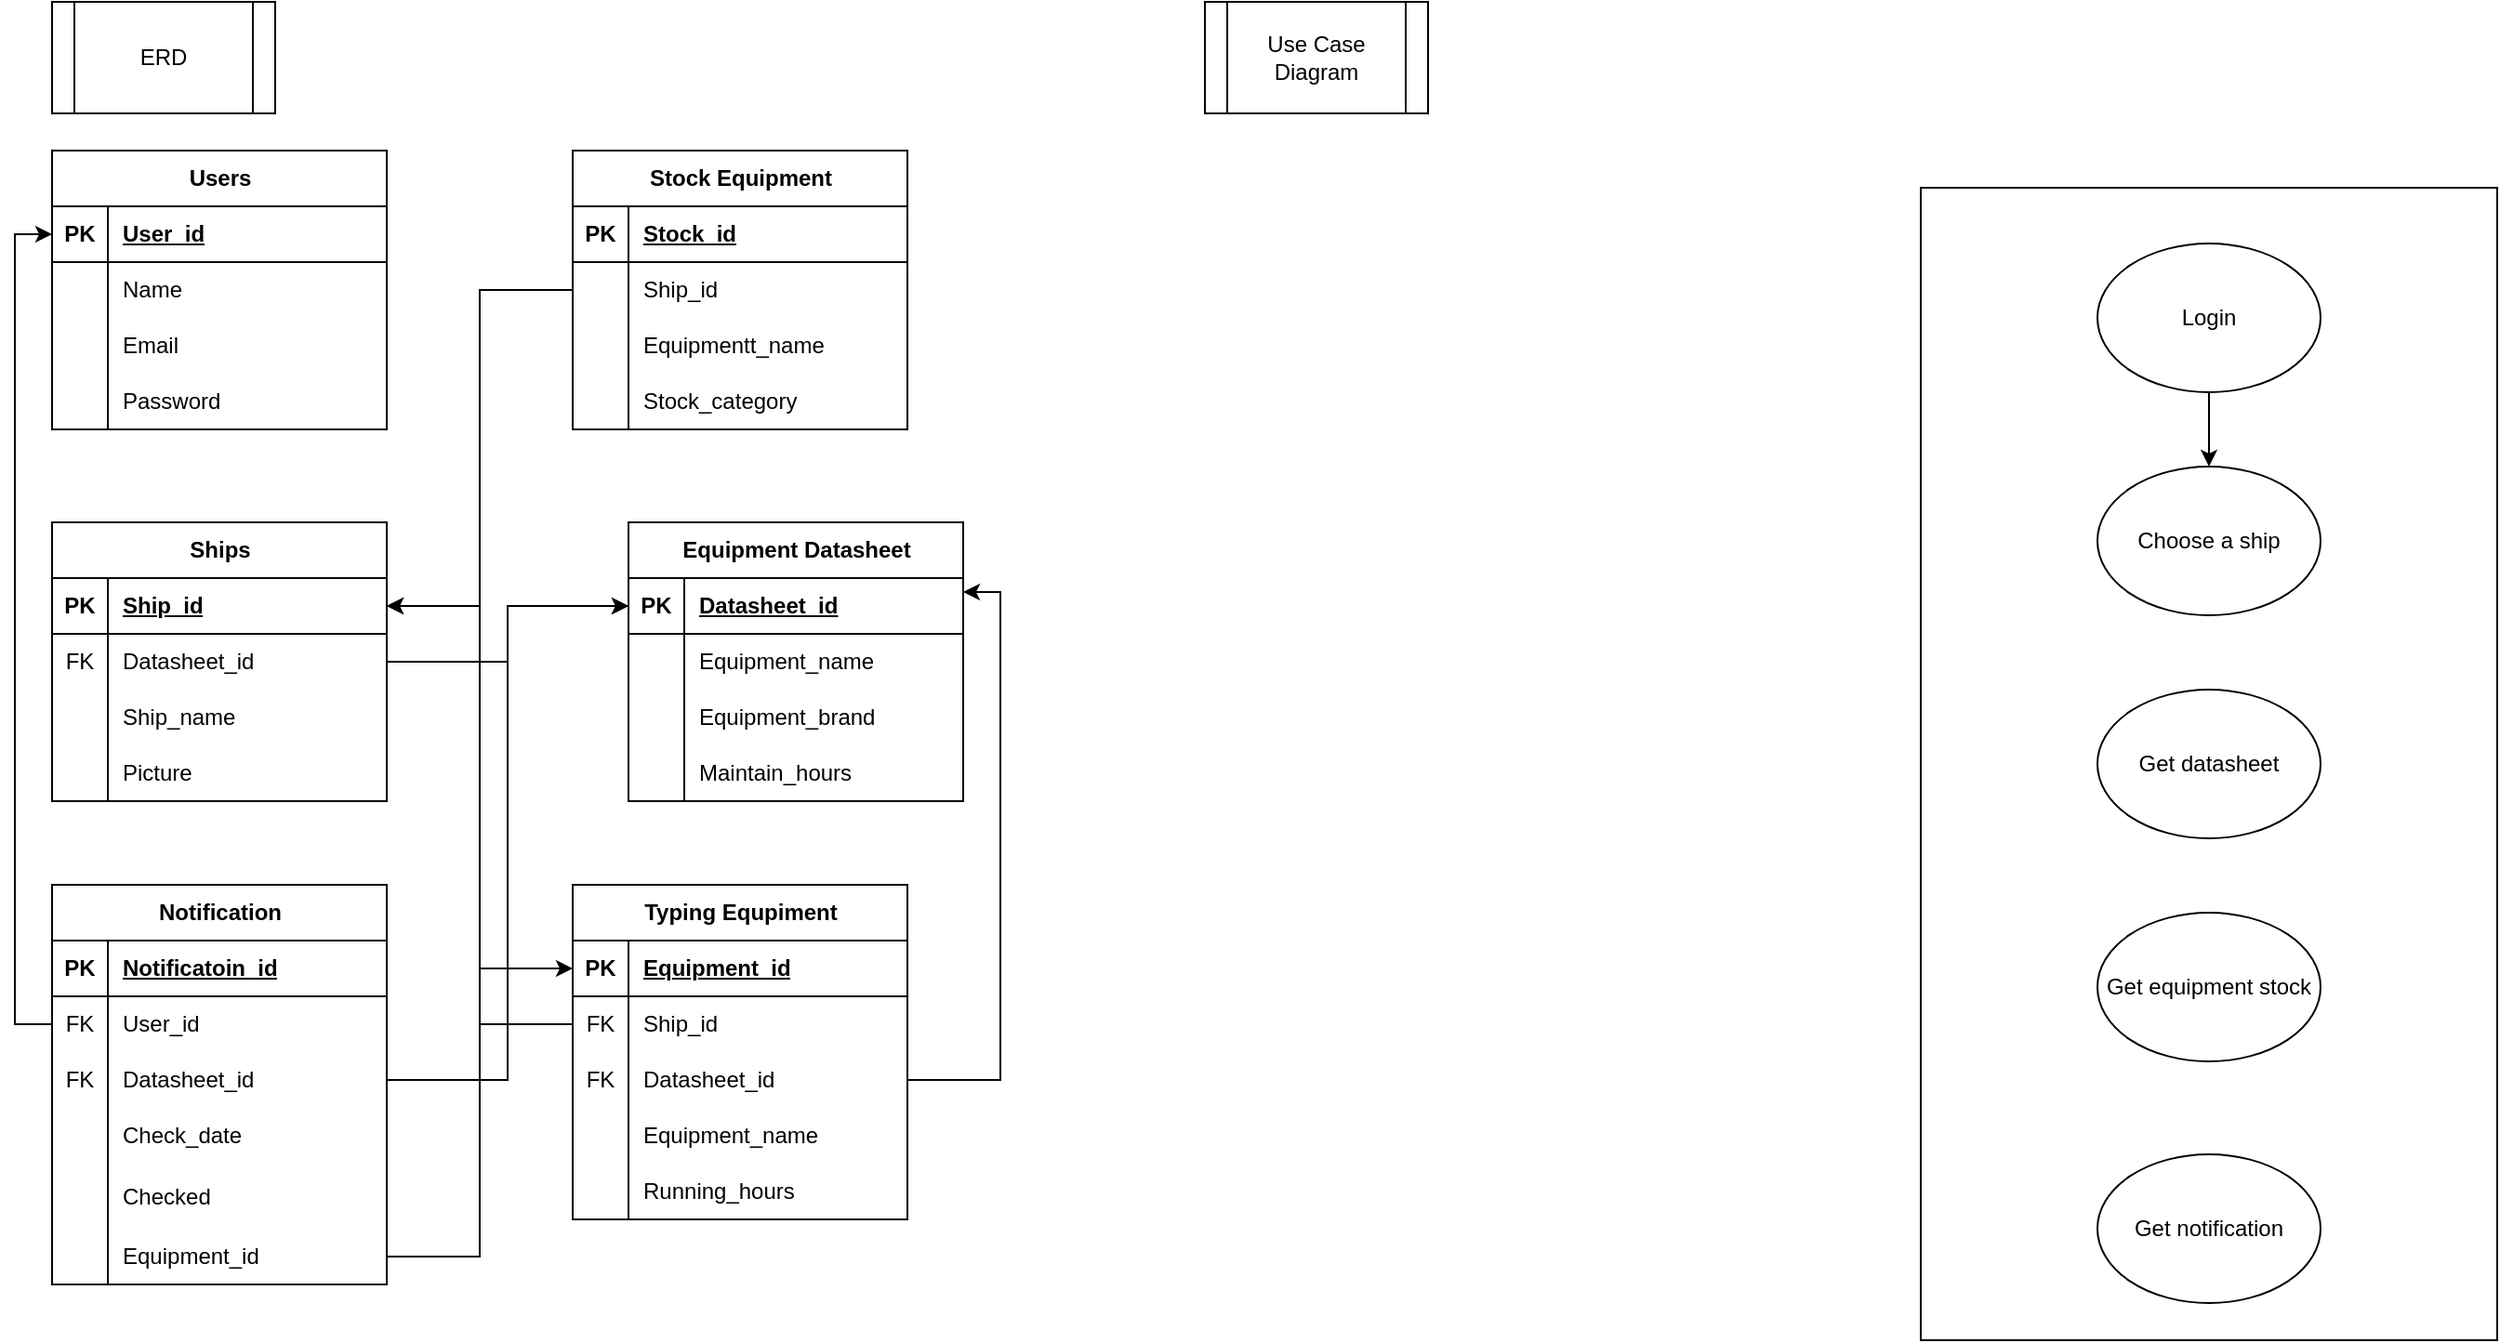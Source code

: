 <mxfile version="21.0.6" type="github">
  <diagram name="Page-1" id="IQjWWA55hHG1mAubiXNH">
    <mxGraphModel dx="1235" dy="674" grid="1" gridSize="10" guides="1" tooltips="1" connect="1" arrows="1" fold="1" page="1" pageScale="1" pageWidth="850" pageHeight="1100" math="0" shadow="0">
      <root>
        <mxCell id="0" />
        <mxCell id="1" parent="0" />
        <mxCell id="n0I2KeOokjYdzTyxzi5v-180" value="" style="rounded=0;whiteSpace=wrap;html=1;rotation=90;" vertex="1" parent="1">
          <mxGeometry x="930" y="255" width="620" height="310" as="geometry" />
        </mxCell>
        <mxCell id="n0I2KeOokjYdzTyxzi5v-2" value="Equipment Datasheet" style="shape=table;startSize=30;container=1;collapsible=1;childLayout=tableLayout;fixedRows=1;rowLines=0;fontStyle=1;align=center;resizeLast=1;html=1;" vertex="1" parent="1">
          <mxGeometry x="390" y="280" width="180" height="150" as="geometry" />
        </mxCell>
        <mxCell id="n0I2KeOokjYdzTyxzi5v-3" value="" style="shape=tableRow;horizontal=0;startSize=0;swimlaneHead=0;swimlaneBody=0;fillColor=none;collapsible=0;dropTarget=0;points=[[0,0.5],[1,0.5]];portConstraint=eastwest;top=0;left=0;right=0;bottom=1;" vertex="1" parent="n0I2KeOokjYdzTyxzi5v-2">
          <mxGeometry y="30" width="180" height="30" as="geometry" />
        </mxCell>
        <mxCell id="n0I2KeOokjYdzTyxzi5v-4" value="PK" style="shape=partialRectangle;connectable=0;fillColor=none;top=0;left=0;bottom=0;right=0;fontStyle=1;overflow=hidden;whiteSpace=wrap;html=1;" vertex="1" parent="n0I2KeOokjYdzTyxzi5v-3">
          <mxGeometry width="30" height="30" as="geometry">
            <mxRectangle width="30" height="30" as="alternateBounds" />
          </mxGeometry>
        </mxCell>
        <mxCell id="n0I2KeOokjYdzTyxzi5v-5" value="Datasheet_id" style="shape=partialRectangle;connectable=0;fillColor=none;top=0;left=0;bottom=0;right=0;align=left;spacingLeft=6;fontStyle=5;overflow=hidden;whiteSpace=wrap;html=1;" vertex="1" parent="n0I2KeOokjYdzTyxzi5v-3">
          <mxGeometry x="30" width="150" height="30" as="geometry">
            <mxRectangle width="150" height="30" as="alternateBounds" />
          </mxGeometry>
        </mxCell>
        <mxCell id="n0I2KeOokjYdzTyxzi5v-9" value="" style="shape=tableRow;horizontal=0;startSize=0;swimlaneHead=0;swimlaneBody=0;fillColor=none;collapsible=0;dropTarget=0;points=[[0,0.5],[1,0.5]];portConstraint=eastwest;top=0;left=0;right=0;bottom=0;" vertex="1" parent="n0I2KeOokjYdzTyxzi5v-2">
          <mxGeometry y="60" width="180" height="30" as="geometry" />
        </mxCell>
        <mxCell id="n0I2KeOokjYdzTyxzi5v-10" value="" style="shape=partialRectangle;connectable=0;fillColor=none;top=0;left=0;bottom=0;right=0;editable=1;overflow=hidden;whiteSpace=wrap;html=1;" vertex="1" parent="n0I2KeOokjYdzTyxzi5v-9">
          <mxGeometry width="30" height="30" as="geometry">
            <mxRectangle width="30" height="30" as="alternateBounds" />
          </mxGeometry>
        </mxCell>
        <mxCell id="n0I2KeOokjYdzTyxzi5v-11" value="Equipment_name" style="shape=partialRectangle;connectable=0;fillColor=none;top=0;left=0;bottom=0;right=0;align=left;spacingLeft=6;overflow=hidden;whiteSpace=wrap;html=1;" vertex="1" parent="n0I2KeOokjYdzTyxzi5v-9">
          <mxGeometry x="30" width="150" height="30" as="geometry">
            <mxRectangle width="150" height="30" as="alternateBounds" />
          </mxGeometry>
        </mxCell>
        <mxCell id="n0I2KeOokjYdzTyxzi5v-6" value="" style="shape=tableRow;horizontal=0;startSize=0;swimlaneHead=0;swimlaneBody=0;fillColor=none;collapsible=0;dropTarget=0;points=[[0,0.5],[1,0.5]];portConstraint=eastwest;top=0;left=0;right=0;bottom=0;" vertex="1" parent="n0I2KeOokjYdzTyxzi5v-2">
          <mxGeometry y="90" width="180" height="30" as="geometry" />
        </mxCell>
        <mxCell id="n0I2KeOokjYdzTyxzi5v-7" value="" style="shape=partialRectangle;connectable=0;fillColor=none;top=0;left=0;bottom=0;right=0;editable=1;overflow=hidden;whiteSpace=wrap;html=1;" vertex="1" parent="n0I2KeOokjYdzTyxzi5v-6">
          <mxGeometry width="30" height="30" as="geometry">
            <mxRectangle width="30" height="30" as="alternateBounds" />
          </mxGeometry>
        </mxCell>
        <mxCell id="n0I2KeOokjYdzTyxzi5v-8" value="Equipment_brand" style="shape=partialRectangle;connectable=0;fillColor=none;top=0;left=0;bottom=0;right=0;align=left;spacingLeft=6;overflow=hidden;whiteSpace=wrap;html=1;" vertex="1" parent="n0I2KeOokjYdzTyxzi5v-6">
          <mxGeometry x="30" width="150" height="30" as="geometry">
            <mxRectangle width="150" height="30" as="alternateBounds" />
          </mxGeometry>
        </mxCell>
        <mxCell id="n0I2KeOokjYdzTyxzi5v-12" value="" style="shape=tableRow;horizontal=0;startSize=0;swimlaneHead=0;swimlaneBody=0;fillColor=none;collapsible=0;dropTarget=0;points=[[0,0.5],[1,0.5]];portConstraint=eastwest;top=0;left=0;right=0;bottom=0;" vertex="1" parent="n0I2KeOokjYdzTyxzi5v-2">
          <mxGeometry y="120" width="180" height="30" as="geometry" />
        </mxCell>
        <mxCell id="n0I2KeOokjYdzTyxzi5v-13" value="" style="shape=partialRectangle;connectable=0;fillColor=none;top=0;left=0;bottom=0;right=0;editable=1;overflow=hidden;whiteSpace=wrap;html=1;" vertex="1" parent="n0I2KeOokjYdzTyxzi5v-12">
          <mxGeometry width="30" height="30" as="geometry">
            <mxRectangle width="30" height="30" as="alternateBounds" />
          </mxGeometry>
        </mxCell>
        <mxCell id="n0I2KeOokjYdzTyxzi5v-14" value="Maintain_hours" style="shape=partialRectangle;connectable=0;fillColor=none;top=0;left=0;bottom=0;right=0;align=left;spacingLeft=6;overflow=hidden;whiteSpace=wrap;html=1;" vertex="1" parent="n0I2KeOokjYdzTyxzi5v-12">
          <mxGeometry x="30" width="150" height="30" as="geometry">
            <mxRectangle width="150" height="30" as="alternateBounds" />
          </mxGeometry>
        </mxCell>
        <mxCell id="n0I2KeOokjYdzTyxzi5v-15" value="Users" style="shape=table;startSize=30;container=1;collapsible=1;childLayout=tableLayout;fixedRows=1;rowLines=0;fontStyle=1;align=center;resizeLast=1;html=1;" vertex="1" parent="1">
          <mxGeometry x="80" y="80" width="180" height="150" as="geometry" />
        </mxCell>
        <mxCell id="n0I2KeOokjYdzTyxzi5v-16" value="" style="shape=tableRow;horizontal=0;startSize=0;swimlaneHead=0;swimlaneBody=0;fillColor=none;collapsible=0;dropTarget=0;points=[[0,0.5],[1,0.5]];portConstraint=eastwest;top=0;left=0;right=0;bottom=1;" vertex="1" parent="n0I2KeOokjYdzTyxzi5v-15">
          <mxGeometry y="30" width="180" height="30" as="geometry" />
        </mxCell>
        <mxCell id="n0I2KeOokjYdzTyxzi5v-17" value="PK" style="shape=partialRectangle;connectable=0;fillColor=none;top=0;left=0;bottom=0;right=0;fontStyle=1;overflow=hidden;whiteSpace=wrap;html=1;" vertex="1" parent="n0I2KeOokjYdzTyxzi5v-16">
          <mxGeometry width="30" height="30" as="geometry">
            <mxRectangle width="30" height="30" as="alternateBounds" />
          </mxGeometry>
        </mxCell>
        <mxCell id="n0I2KeOokjYdzTyxzi5v-18" value="User_id" style="shape=partialRectangle;connectable=0;fillColor=none;top=0;left=0;bottom=0;right=0;align=left;spacingLeft=6;fontStyle=5;overflow=hidden;whiteSpace=wrap;html=1;" vertex="1" parent="n0I2KeOokjYdzTyxzi5v-16">
          <mxGeometry x="30" width="150" height="30" as="geometry">
            <mxRectangle width="150" height="30" as="alternateBounds" />
          </mxGeometry>
        </mxCell>
        <mxCell id="n0I2KeOokjYdzTyxzi5v-19" value="" style="shape=tableRow;horizontal=0;startSize=0;swimlaneHead=0;swimlaneBody=0;fillColor=none;collapsible=0;dropTarget=0;points=[[0,0.5],[1,0.5]];portConstraint=eastwest;top=0;left=0;right=0;bottom=0;" vertex="1" parent="n0I2KeOokjYdzTyxzi5v-15">
          <mxGeometry y="60" width="180" height="30" as="geometry" />
        </mxCell>
        <mxCell id="n0I2KeOokjYdzTyxzi5v-20" value="" style="shape=partialRectangle;connectable=0;fillColor=none;top=0;left=0;bottom=0;right=0;editable=1;overflow=hidden;whiteSpace=wrap;html=1;" vertex="1" parent="n0I2KeOokjYdzTyxzi5v-19">
          <mxGeometry width="30" height="30" as="geometry">
            <mxRectangle width="30" height="30" as="alternateBounds" />
          </mxGeometry>
        </mxCell>
        <mxCell id="n0I2KeOokjYdzTyxzi5v-21" value="Name" style="shape=partialRectangle;connectable=0;fillColor=none;top=0;left=0;bottom=0;right=0;align=left;spacingLeft=6;overflow=hidden;whiteSpace=wrap;html=1;" vertex="1" parent="n0I2KeOokjYdzTyxzi5v-19">
          <mxGeometry x="30" width="150" height="30" as="geometry">
            <mxRectangle width="150" height="30" as="alternateBounds" />
          </mxGeometry>
        </mxCell>
        <mxCell id="n0I2KeOokjYdzTyxzi5v-22" value="" style="shape=tableRow;horizontal=0;startSize=0;swimlaneHead=0;swimlaneBody=0;fillColor=none;collapsible=0;dropTarget=0;points=[[0,0.5],[1,0.5]];portConstraint=eastwest;top=0;left=0;right=0;bottom=0;" vertex="1" parent="n0I2KeOokjYdzTyxzi5v-15">
          <mxGeometry y="90" width="180" height="30" as="geometry" />
        </mxCell>
        <mxCell id="n0I2KeOokjYdzTyxzi5v-23" value="" style="shape=partialRectangle;connectable=0;fillColor=none;top=0;left=0;bottom=0;right=0;editable=1;overflow=hidden;whiteSpace=wrap;html=1;" vertex="1" parent="n0I2KeOokjYdzTyxzi5v-22">
          <mxGeometry width="30" height="30" as="geometry">
            <mxRectangle width="30" height="30" as="alternateBounds" />
          </mxGeometry>
        </mxCell>
        <mxCell id="n0I2KeOokjYdzTyxzi5v-24" value="Email" style="shape=partialRectangle;connectable=0;fillColor=none;top=0;left=0;bottom=0;right=0;align=left;spacingLeft=6;overflow=hidden;whiteSpace=wrap;html=1;" vertex="1" parent="n0I2KeOokjYdzTyxzi5v-22">
          <mxGeometry x="30" width="150" height="30" as="geometry">
            <mxRectangle width="150" height="30" as="alternateBounds" />
          </mxGeometry>
        </mxCell>
        <mxCell id="n0I2KeOokjYdzTyxzi5v-25" value="" style="shape=tableRow;horizontal=0;startSize=0;swimlaneHead=0;swimlaneBody=0;fillColor=none;collapsible=0;dropTarget=0;points=[[0,0.5],[1,0.5]];portConstraint=eastwest;top=0;left=0;right=0;bottom=0;" vertex="1" parent="n0I2KeOokjYdzTyxzi5v-15">
          <mxGeometry y="120" width="180" height="30" as="geometry" />
        </mxCell>
        <mxCell id="n0I2KeOokjYdzTyxzi5v-26" value="" style="shape=partialRectangle;connectable=0;fillColor=none;top=0;left=0;bottom=0;right=0;editable=1;overflow=hidden;whiteSpace=wrap;html=1;" vertex="1" parent="n0I2KeOokjYdzTyxzi5v-25">
          <mxGeometry width="30" height="30" as="geometry">
            <mxRectangle width="30" height="30" as="alternateBounds" />
          </mxGeometry>
        </mxCell>
        <mxCell id="n0I2KeOokjYdzTyxzi5v-27" value="Password" style="shape=partialRectangle;connectable=0;fillColor=none;top=0;left=0;bottom=0;right=0;align=left;spacingLeft=6;overflow=hidden;whiteSpace=wrap;html=1;" vertex="1" parent="n0I2KeOokjYdzTyxzi5v-25">
          <mxGeometry x="30" width="150" height="30" as="geometry">
            <mxRectangle width="150" height="30" as="alternateBounds" />
          </mxGeometry>
        </mxCell>
        <mxCell id="n0I2KeOokjYdzTyxzi5v-28" value="Ships" style="shape=table;startSize=30;container=1;collapsible=1;childLayout=tableLayout;fixedRows=1;rowLines=0;fontStyle=1;align=center;resizeLast=1;html=1;" vertex="1" parent="1">
          <mxGeometry x="80" y="280" width="180" height="150" as="geometry" />
        </mxCell>
        <mxCell id="n0I2KeOokjYdzTyxzi5v-29" value="" style="shape=tableRow;horizontal=0;startSize=0;swimlaneHead=0;swimlaneBody=0;fillColor=none;collapsible=0;dropTarget=0;points=[[0,0.5],[1,0.5]];portConstraint=eastwest;top=0;left=0;right=0;bottom=1;" vertex="1" parent="n0I2KeOokjYdzTyxzi5v-28">
          <mxGeometry y="30" width="180" height="30" as="geometry" />
        </mxCell>
        <mxCell id="n0I2KeOokjYdzTyxzi5v-30" value="PK" style="shape=partialRectangle;connectable=0;fillColor=none;top=0;left=0;bottom=0;right=0;fontStyle=1;overflow=hidden;whiteSpace=wrap;html=1;" vertex="1" parent="n0I2KeOokjYdzTyxzi5v-29">
          <mxGeometry width="30" height="30" as="geometry">
            <mxRectangle width="30" height="30" as="alternateBounds" />
          </mxGeometry>
        </mxCell>
        <mxCell id="n0I2KeOokjYdzTyxzi5v-31" value="Ship_id" style="shape=partialRectangle;connectable=0;fillColor=none;top=0;left=0;bottom=0;right=0;align=left;spacingLeft=6;fontStyle=5;overflow=hidden;whiteSpace=wrap;html=1;" vertex="1" parent="n0I2KeOokjYdzTyxzi5v-29">
          <mxGeometry x="30" width="150" height="30" as="geometry">
            <mxRectangle width="150" height="30" as="alternateBounds" />
          </mxGeometry>
        </mxCell>
        <mxCell id="n0I2KeOokjYdzTyxzi5v-35" value="" style="shape=tableRow;horizontal=0;startSize=0;swimlaneHead=0;swimlaneBody=0;fillColor=none;collapsible=0;dropTarget=0;points=[[0,0.5],[1,0.5]];portConstraint=eastwest;top=0;left=0;right=0;bottom=0;" vertex="1" parent="n0I2KeOokjYdzTyxzi5v-28">
          <mxGeometry y="60" width="180" height="30" as="geometry" />
        </mxCell>
        <mxCell id="n0I2KeOokjYdzTyxzi5v-36" value="FK" style="shape=partialRectangle;connectable=0;fillColor=none;top=0;left=0;bottom=0;right=0;editable=1;overflow=hidden;whiteSpace=wrap;html=1;" vertex="1" parent="n0I2KeOokjYdzTyxzi5v-35">
          <mxGeometry width="30" height="30" as="geometry">
            <mxRectangle width="30" height="30" as="alternateBounds" />
          </mxGeometry>
        </mxCell>
        <mxCell id="n0I2KeOokjYdzTyxzi5v-37" value="Datasheet_id" style="shape=partialRectangle;connectable=0;fillColor=none;top=0;left=0;bottom=0;right=0;align=left;spacingLeft=6;overflow=hidden;whiteSpace=wrap;html=1;" vertex="1" parent="n0I2KeOokjYdzTyxzi5v-35">
          <mxGeometry x="30" width="150" height="30" as="geometry">
            <mxRectangle width="150" height="30" as="alternateBounds" />
          </mxGeometry>
        </mxCell>
        <mxCell id="n0I2KeOokjYdzTyxzi5v-32" value="" style="shape=tableRow;horizontal=0;startSize=0;swimlaneHead=0;swimlaneBody=0;fillColor=none;collapsible=0;dropTarget=0;points=[[0,0.5],[1,0.5]];portConstraint=eastwest;top=0;left=0;right=0;bottom=0;" vertex="1" parent="n0I2KeOokjYdzTyxzi5v-28">
          <mxGeometry y="90" width="180" height="30" as="geometry" />
        </mxCell>
        <mxCell id="n0I2KeOokjYdzTyxzi5v-33" value="" style="shape=partialRectangle;connectable=0;fillColor=none;top=0;left=0;bottom=0;right=0;editable=1;overflow=hidden;whiteSpace=wrap;html=1;" vertex="1" parent="n0I2KeOokjYdzTyxzi5v-32">
          <mxGeometry width="30" height="30" as="geometry">
            <mxRectangle width="30" height="30" as="alternateBounds" />
          </mxGeometry>
        </mxCell>
        <mxCell id="n0I2KeOokjYdzTyxzi5v-34" value="Ship_name" style="shape=partialRectangle;connectable=0;fillColor=none;top=0;left=0;bottom=0;right=0;align=left;spacingLeft=6;overflow=hidden;whiteSpace=wrap;html=1;" vertex="1" parent="n0I2KeOokjYdzTyxzi5v-32">
          <mxGeometry x="30" width="150" height="30" as="geometry">
            <mxRectangle width="150" height="30" as="alternateBounds" />
          </mxGeometry>
        </mxCell>
        <mxCell id="n0I2KeOokjYdzTyxzi5v-38" value="" style="shape=tableRow;horizontal=0;startSize=0;swimlaneHead=0;swimlaneBody=0;fillColor=none;collapsible=0;dropTarget=0;points=[[0,0.5],[1,0.5]];portConstraint=eastwest;top=0;left=0;right=0;bottom=0;" vertex="1" parent="n0I2KeOokjYdzTyxzi5v-28">
          <mxGeometry y="120" width="180" height="30" as="geometry" />
        </mxCell>
        <mxCell id="n0I2KeOokjYdzTyxzi5v-39" value="" style="shape=partialRectangle;connectable=0;fillColor=none;top=0;left=0;bottom=0;right=0;editable=1;overflow=hidden;whiteSpace=wrap;html=1;" vertex="1" parent="n0I2KeOokjYdzTyxzi5v-38">
          <mxGeometry width="30" height="30" as="geometry">
            <mxRectangle width="30" height="30" as="alternateBounds" />
          </mxGeometry>
        </mxCell>
        <mxCell id="n0I2KeOokjYdzTyxzi5v-40" value="Picture" style="shape=partialRectangle;connectable=0;fillColor=none;top=0;left=0;bottom=0;right=0;align=left;spacingLeft=6;overflow=hidden;whiteSpace=wrap;html=1;" vertex="1" parent="n0I2KeOokjYdzTyxzi5v-38">
          <mxGeometry x="30" width="150" height="30" as="geometry">
            <mxRectangle width="150" height="30" as="alternateBounds" />
          </mxGeometry>
        </mxCell>
        <mxCell id="n0I2KeOokjYdzTyxzi5v-41" value="Stock Equipment" style="shape=table;startSize=30;container=1;collapsible=1;childLayout=tableLayout;fixedRows=1;rowLines=0;fontStyle=1;align=center;resizeLast=1;html=1;" vertex="1" parent="1">
          <mxGeometry x="360" y="80" width="180" height="150" as="geometry" />
        </mxCell>
        <mxCell id="n0I2KeOokjYdzTyxzi5v-42" value="" style="shape=tableRow;horizontal=0;startSize=0;swimlaneHead=0;swimlaneBody=0;fillColor=none;collapsible=0;dropTarget=0;points=[[0,0.5],[1,0.5]];portConstraint=eastwest;top=0;left=0;right=0;bottom=1;" vertex="1" parent="n0I2KeOokjYdzTyxzi5v-41">
          <mxGeometry y="30" width="180" height="30" as="geometry" />
        </mxCell>
        <mxCell id="n0I2KeOokjYdzTyxzi5v-43" value="PK" style="shape=partialRectangle;connectable=0;fillColor=none;top=0;left=0;bottom=0;right=0;fontStyle=1;overflow=hidden;whiteSpace=wrap;html=1;" vertex="1" parent="n0I2KeOokjYdzTyxzi5v-42">
          <mxGeometry width="30" height="30" as="geometry">
            <mxRectangle width="30" height="30" as="alternateBounds" />
          </mxGeometry>
        </mxCell>
        <mxCell id="n0I2KeOokjYdzTyxzi5v-44" value="Stock_id" style="shape=partialRectangle;connectable=0;fillColor=none;top=0;left=0;bottom=0;right=0;align=left;spacingLeft=6;fontStyle=5;overflow=hidden;whiteSpace=wrap;html=1;" vertex="1" parent="n0I2KeOokjYdzTyxzi5v-42">
          <mxGeometry x="30" width="150" height="30" as="geometry">
            <mxRectangle width="150" height="30" as="alternateBounds" />
          </mxGeometry>
        </mxCell>
        <mxCell id="n0I2KeOokjYdzTyxzi5v-45" value="" style="shape=tableRow;horizontal=0;startSize=0;swimlaneHead=0;swimlaneBody=0;fillColor=none;collapsible=0;dropTarget=0;points=[[0,0.5],[1,0.5]];portConstraint=eastwest;top=0;left=0;right=0;bottom=0;" vertex="1" parent="n0I2KeOokjYdzTyxzi5v-41">
          <mxGeometry y="60" width="180" height="30" as="geometry" />
        </mxCell>
        <mxCell id="n0I2KeOokjYdzTyxzi5v-46" value="" style="shape=partialRectangle;connectable=0;fillColor=none;top=0;left=0;bottom=0;right=0;editable=1;overflow=hidden;whiteSpace=wrap;html=1;" vertex="1" parent="n0I2KeOokjYdzTyxzi5v-45">
          <mxGeometry width="30" height="30" as="geometry">
            <mxRectangle width="30" height="30" as="alternateBounds" />
          </mxGeometry>
        </mxCell>
        <mxCell id="n0I2KeOokjYdzTyxzi5v-47" value="Ship_id" style="shape=partialRectangle;connectable=0;fillColor=none;top=0;left=0;bottom=0;right=0;align=left;spacingLeft=6;overflow=hidden;whiteSpace=wrap;html=1;" vertex="1" parent="n0I2KeOokjYdzTyxzi5v-45">
          <mxGeometry x="30" width="150" height="30" as="geometry">
            <mxRectangle width="150" height="30" as="alternateBounds" />
          </mxGeometry>
        </mxCell>
        <mxCell id="n0I2KeOokjYdzTyxzi5v-48" value="" style="shape=tableRow;horizontal=0;startSize=0;swimlaneHead=0;swimlaneBody=0;fillColor=none;collapsible=0;dropTarget=0;points=[[0,0.5],[1,0.5]];portConstraint=eastwest;top=0;left=0;right=0;bottom=0;" vertex="1" parent="n0I2KeOokjYdzTyxzi5v-41">
          <mxGeometry y="90" width="180" height="30" as="geometry" />
        </mxCell>
        <mxCell id="n0I2KeOokjYdzTyxzi5v-49" value="" style="shape=partialRectangle;connectable=0;fillColor=none;top=0;left=0;bottom=0;right=0;editable=1;overflow=hidden;whiteSpace=wrap;html=1;" vertex="1" parent="n0I2KeOokjYdzTyxzi5v-48">
          <mxGeometry width="30" height="30" as="geometry">
            <mxRectangle width="30" height="30" as="alternateBounds" />
          </mxGeometry>
        </mxCell>
        <mxCell id="n0I2KeOokjYdzTyxzi5v-50" value="Equipmentt_name" style="shape=partialRectangle;connectable=0;fillColor=none;top=0;left=0;bottom=0;right=0;align=left;spacingLeft=6;overflow=hidden;whiteSpace=wrap;html=1;" vertex="1" parent="n0I2KeOokjYdzTyxzi5v-48">
          <mxGeometry x="30" width="150" height="30" as="geometry">
            <mxRectangle width="150" height="30" as="alternateBounds" />
          </mxGeometry>
        </mxCell>
        <mxCell id="n0I2KeOokjYdzTyxzi5v-51" value="" style="shape=tableRow;horizontal=0;startSize=0;swimlaneHead=0;swimlaneBody=0;fillColor=none;collapsible=0;dropTarget=0;points=[[0,0.5],[1,0.5]];portConstraint=eastwest;top=0;left=0;right=0;bottom=0;" vertex="1" parent="n0I2KeOokjYdzTyxzi5v-41">
          <mxGeometry y="120" width="180" height="30" as="geometry" />
        </mxCell>
        <mxCell id="n0I2KeOokjYdzTyxzi5v-52" value="" style="shape=partialRectangle;connectable=0;fillColor=none;top=0;left=0;bottom=0;right=0;editable=1;overflow=hidden;whiteSpace=wrap;html=1;" vertex="1" parent="n0I2KeOokjYdzTyxzi5v-51">
          <mxGeometry width="30" height="30" as="geometry">
            <mxRectangle width="30" height="30" as="alternateBounds" />
          </mxGeometry>
        </mxCell>
        <mxCell id="n0I2KeOokjYdzTyxzi5v-53" value="Stock_category" style="shape=partialRectangle;connectable=0;fillColor=none;top=0;left=0;bottom=0;right=0;align=left;spacingLeft=6;overflow=hidden;whiteSpace=wrap;html=1;" vertex="1" parent="n0I2KeOokjYdzTyxzi5v-51">
          <mxGeometry x="30" width="150" height="30" as="geometry">
            <mxRectangle width="150" height="30" as="alternateBounds" />
          </mxGeometry>
        </mxCell>
        <mxCell id="n0I2KeOokjYdzTyxzi5v-54" value="Notification" style="shape=table;startSize=30;container=1;collapsible=1;childLayout=tableLayout;fixedRows=1;rowLines=0;fontStyle=1;align=center;resizeLast=1;html=1;" vertex="1" parent="1">
          <mxGeometry x="80" y="475" width="180" height="215" as="geometry" />
        </mxCell>
        <mxCell id="n0I2KeOokjYdzTyxzi5v-55" value="" style="shape=tableRow;horizontal=0;startSize=0;swimlaneHead=0;swimlaneBody=0;fillColor=none;collapsible=0;dropTarget=0;points=[[0,0.5],[1,0.5]];portConstraint=eastwest;top=0;left=0;right=0;bottom=1;" vertex="1" parent="n0I2KeOokjYdzTyxzi5v-54">
          <mxGeometry y="30" width="180" height="30" as="geometry" />
        </mxCell>
        <mxCell id="n0I2KeOokjYdzTyxzi5v-56" value="PK" style="shape=partialRectangle;connectable=0;fillColor=none;top=0;left=0;bottom=0;right=0;fontStyle=1;overflow=hidden;whiteSpace=wrap;html=1;" vertex="1" parent="n0I2KeOokjYdzTyxzi5v-55">
          <mxGeometry width="30" height="30" as="geometry">
            <mxRectangle width="30" height="30" as="alternateBounds" />
          </mxGeometry>
        </mxCell>
        <mxCell id="n0I2KeOokjYdzTyxzi5v-57" value="Notificatoin_id" style="shape=partialRectangle;connectable=0;fillColor=none;top=0;left=0;bottom=0;right=0;align=left;spacingLeft=6;fontStyle=5;overflow=hidden;whiteSpace=wrap;html=1;" vertex="1" parent="n0I2KeOokjYdzTyxzi5v-55">
          <mxGeometry x="30" width="150" height="30" as="geometry">
            <mxRectangle width="150" height="30" as="alternateBounds" />
          </mxGeometry>
        </mxCell>
        <mxCell id="n0I2KeOokjYdzTyxzi5v-64" value="" style="shape=tableRow;horizontal=0;startSize=0;swimlaneHead=0;swimlaneBody=0;fillColor=none;collapsible=0;dropTarget=0;points=[[0,0.5],[1,0.5]];portConstraint=eastwest;top=0;left=0;right=0;bottom=0;" vertex="1" parent="n0I2KeOokjYdzTyxzi5v-54">
          <mxGeometry y="60" width="180" height="30" as="geometry" />
        </mxCell>
        <mxCell id="n0I2KeOokjYdzTyxzi5v-65" value="FK" style="shape=partialRectangle;connectable=0;fillColor=none;top=0;left=0;bottom=0;right=0;editable=1;overflow=hidden;whiteSpace=wrap;html=1;" vertex="1" parent="n0I2KeOokjYdzTyxzi5v-64">
          <mxGeometry width="30" height="30" as="geometry">
            <mxRectangle width="30" height="30" as="alternateBounds" />
          </mxGeometry>
        </mxCell>
        <mxCell id="n0I2KeOokjYdzTyxzi5v-66" value="User_id" style="shape=partialRectangle;connectable=0;fillColor=none;top=0;left=0;bottom=0;right=0;align=left;spacingLeft=6;overflow=hidden;whiteSpace=wrap;html=1;" vertex="1" parent="n0I2KeOokjYdzTyxzi5v-64">
          <mxGeometry x="30" width="150" height="30" as="geometry">
            <mxRectangle width="150" height="30" as="alternateBounds" />
          </mxGeometry>
        </mxCell>
        <mxCell id="n0I2KeOokjYdzTyxzi5v-126" value="" style="shape=tableRow;horizontal=0;startSize=0;swimlaneHead=0;swimlaneBody=0;fillColor=none;collapsible=0;dropTarget=0;points=[[0,0.5],[1,0.5]];portConstraint=eastwest;top=0;left=0;right=0;bottom=0;" vertex="1" parent="n0I2KeOokjYdzTyxzi5v-54">
          <mxGeometry y="90" width="180" height="30" as="geometry" />
        </mxCell>
        <mxCell id="n0I2KeOokjYdzTyxzi5v-127" value="FK" style="shape=partialRectangle;connectable=0;fillColor=none;top=0;left=0;bottom=0;right=0;editable=1;overflow=hidden;whiteSpace=wrap;html=1;" vertex="1" parent="n0I2KeOokjYdzTyxzi5v-126">
          <mxGeometry width="30" height="30" as="geometry">
            <mxRectangle width="30" height="30" as="alternateBounds" />
          </mxGeometry>
        </mxCell>
        <mxCell id="n0I2KeOokjYdzTyxzi5v-128" value="Datasheet_id" style="shape=partialRectangle;connectable=0;fillColor=none;top=0;left=0;bottom=0;right=0;align=left;spacingLeft=6;overflow=hidden;whiteSpace=wrap;html=1;" vertex="1" parent="n0I2KeOokjYdzTyxzi5v-126">
          <mxGeometry x="30" width="150" height="30" as="geometry">
            <mxRectangle width="150" height="30" as="alternateBounds" />
          </mxGeometry>
        </mxCell>
        <mxCell id="n0I2KeOokjYdzTyxzi5v-61" value="" style="shape=tableRow;horizontal=0;startSize=0;swimlaneHead=0;swimlaneBody=0;fillColor=none;collapsible=0;dropTarget=0;points=[[0,0.5],[1,0.5]];portConstraint=eastwest;top=0;left=0;right=0;bottom=0;" vertex="1" parent="n0I2KeOokjYdzTyxzi5v-54">
          <mxGeometry y="120" width="180" height="30" as="geometry" />
        </mxCell>
        <mxCell id="n0I2KeOokjYdzTyxzi5v-62" value="" style="shape=partialRectangle;connectable=0;fillColor=none;top=0;left=0;bottom=0;right=0;editable=1;overflow=hidden;whiteSpace=wrap;html=1;" vertex="1" parent="n0I2KeOokjYdzTyxzi5v-61">
          <mxGeometry width="30" height="30" as="geometry">
            <mxRectangle width="30" height="30" as="alternateBounds" />
          </mxGeometry>
        </mxCell>
        <mxCell id="n0I2KeOokjYdzTyxzi5v-63" value="Check_date" style="shape=partialRectangle;connectable=0;fillColor=none;top=0;left=0;bottom=0;right=0;align=left;spacingLeft=6;overflow=hidden;whiteSpace=wrap;html=1;" vertex="1" parent="n0I2KeOokjYdzTyxzi5v-61">
          <mxGeometry x="30" width="150" height="30" as="geometry">
            <mxRectangle width="150" height="30" as="alternateBounds" />
          </mxGeometry>
        </mxCell>
        <mxCell id="n0I2KeOokjYdzTyxzi5v-58" value="" style="shape=tableRow;horizontal=0;startSize=0;swimlaneHead=0;swimlaneBody=0;fillColor=none;collapsible=0;dropTarget=0;points=[[0,0.5],[1,0.5]];portConstraint=eastwest;top=0;left=0;right=0;bottom=0;" vertex="1" parent="n0I2KeOokjYdzTyxzi5v-54">
          <mxGeometry y="150" width="180" height="35" as="geometry" />
        </mxCell>
        <mxCell id="n0I2KeOokjYdzTyxzi5v-59" value="" style="shape=partialRectangle;connectable=0;fillColor=none;top=0;left=0;bottom=0;right=0;editable=1;overflow=hidden;whiteSpace=wrap;html=1;" vertex="1" parent="n0I2KeOokjYdzTyxzi5v-58">
          <mxGeometry width="30" height="35" as="geometry">
            <mxRectangle width="30" height="35" as="alternateBounds" />
          </mxGeometry>
        </mxCell>
        <mxCell id="n0I2KeOokjYdzTyxzi5v-60" value="Checked" style="shape=partialRectangle;connectable=0;fillColor=none;top=0;left=0;bottom=0;right=0;align=left;spacingLeft=6;overflow=hidden;whiteSpace=wrap;html=1;" vertex="1" parent="n0I2KeOokjYdzTyxzi5v-58">
          <mxGeometry x="30" width="150" height="35" as="geometry">
            <mxRectangle width="150" height="35" as="alternateBounds" />
          </mxGeometry>
        </mxCell>
        <mxCell id="n0I2KeOokjYdzTyxzi5v-83" value="" style="shape=tableRow;horizontal=0;startSize=0;swimlaneHead=0;swimlaneBody=0;fillColor=none;collapsible=0;dropTarget=0;points=[[0,0.5],[1,0.5]];portConstraint=eastwest;top=0;left=0;right=0;bottom=0;" vertex="1" parent="n0I2KeOokjYdzTyxzi5v-54">
          <mxGeometry y="185" width="180" height="30" as="geometry" />
        </mxCell>
        <mxCell id="n0I2KeOokjYdzTyxzi5v-84" value="" style="shape=partialRectangle;connectable=0;fillColor=none;top=0;left=0;bottom=0;right=0;editable=1;overflow=hidden;whiteSpace=wrap;html=1;" vertex="1" parent="n0I2KeOokjYdzTyxzi5v-83">
          <mxGeometry width="30" height="30" as="geometry">
            <mxRectangle width="30" height="30" as="alternateBounds" />
          </mxGeometry>
        </mxCell>
        <mxCell id="n0I2KeOokjYdzTyxzi5v-85" value="Equipment_id" style="shape=partialRectangle;connectable=0;fillColor=none;top=0;left=0;bottom=0;right=0;align=left;spacingLeft=6;overflow=hidden;whiteSpace=wrap;html=1;" vertex="1" parent="n0I2KeOokjYdzTyxzi5v-83">
          <mxGeometry x="30" width="150" height="30" as="geometry">
            <mxRectangle width="150" height="30" as="alternateBounds" />
          </mxGeometry>
        </mxCell>
        <mxCell id="n0I2KeOokjYdzTyxzi5v-67" value="Typing Equpiment" style="shape=table;startSize=30;container=1;collapsible=1;childLayout=tableLayout;fixedRows=1;rowLines=0;fontStyle=1;align=center;resizeLast=1;html=1;" vertex="1" parent="1">
          <mxGeometry x="360" y="475" width="180" height="180" as="geometry" />
        </mxCell>
        <mxCell id="n0I2KeOokjYdzTyxzi5v-68" value="" style="shape=tableRow;horizontal=0;startSize=0;swimlaneHead=0;swimlaneBody=0;fillColor=none;collapsible=0;dropTarget=0;points=[[0,0.5],[1,0.5]];portConstraint=eastwest;top=0;left=0;right=0;bottom=1;" vertex="1" parent="n0I2KeOokjYdzTyxzi5v-67">
          <mxGeometry y="30" width="180" height="30" as="geometry" />
        </mxCell>
        <mxCell id="n0I2KeOokjYdzTyxzi5v-69" value="PK" style="shape=partialRectangle;connectable=0;fillColor=none;top=0;left=0;bottom=0;right=0;fontStyle=1;overflow=hidden;whiteSpace=wrap;html=1;" vertex="1" parent="n0I2KeOokjYdzTyxzi5v-68">
          <mxGeometry width="30" height="30" as="geometry">
            <mxRectangle width="30" height="30" as="alternateBounds" />
          </mxGeometry>
        </mxCell>
        <mxCell id="n0I2KeOokjYdzTyxzi5v-70" value="Equipment_id" style="shape=partialRectangle;connectable=0;fillColor=none;top=0;left=0;bottom=0;right=0;align=left;spacingLeft=6;fontStyle=5;overflow=hidden;whiteSpace=wrap;html=1;" vertex="1" parent="n0I2KeOokjYdzTyxzi5v-68">
          <mxGeometry x="30" width="150" height="30" as="geometry">
            <mxRectangle width="150" height="30" as="alternateBounds" />
          </mxGeometry>
        </mxCell>
        <mxCell id="n0I2KeOokjYdzTyxzi5v-77" value="" style="shape=tableRow;horizontal=0;startSize=0;swimlaneHead=0;swimlaneBody=0;fillColor=none;collapsible=0;dropTarget=0;points=[[0,0.5],[1,0.5]];portConstraint=eastwest;top=0;left=0;right=0;bottom=0;" vertex="1" parent="n0I2KeOokjYdzTyxzi5v-67">
          <mxGeometry y="60" width="180" height="30" as="geometry" />
        </mxCell>
        <mxCell id="n0I2KeOokjYdzTyxzi5v-78" value="FK" style="shape=partialRectangle;connectable=0;fillColor=none;top=0;left=0;bottom=0;right=0;editable=1;overflow=hidden;whiteSpace=wrap;html=1;" vertex="1" parent="n0I2KeOokjYdzTyxzi5v-77">
          <mxGeometry width="30" height="30" as="geometry">
            <mxRectangle width="30" height="30" as="alternateBounds" />
          </mxGeometry>
        </mxCell>
        <mxCell id="n0I2KeOokjYdzTyxzi5v-79" value="Ship_id" style="shape=partialRectangle;connectable=0;fillColor=none;top=0;left=0;bottom=0;right=0;align=left;spacingLeft=6;overflow=hidden;whiteSpace=wrap;html=1;" vertex="1" parent="n0I2KeOokjYdzTyxzi5v-77">
          <mxGeometry x="30" width="150" height="30" as="geometry">
            <mxRectangle width="150" height="30" as="alternateBounds" />
          </mxGeometry>
        </mxCell>
        <mxCell id="n0I2KeOokjYdzTyxzi5v-106" value="" style="shape=tableRow;horizontal=0;startSize=0;swimlaneHead=0;swimlaneBody=0;fillColor=none;collapsible=0;dropTarget=0;points=[[0,0.5],[1,0.5]];portConstraint=eastwest;top=0;left=0;right=0;bottom=0;" vertex="1" parent="n0I2KeOokjYdzTyxzi5v-67">
          <mxGeometry y="90" width="180" height="30" as="geometry" />
        </mxCell>
        <mxCell id="n0I2KeOokjYdzTyxzi5v-107" value="FK" style="shape=partialRectangle;connectable=0;fillColor=none;top=0;left=0;bottom=0;right=0;editable=1;overflow=hidden;whiteSpace=wrap;html=1;" vertex="1" parent="n0I2KeOokjYdzTyxzi5v-106">
          <mxGeometry width="30" height="30" as="geometry">
            <mxRectangle width="30" height="30" as="alternateBounds" />
          </mxGeometry>
        </mxCell>
        <mxCell id="n0I2KeOokjYdzTyxzi5v-108" value="Datasheet_id" style="shape=partialRectangle;connectable=0;fillColor=none;top=0;left=0;bottom=0;right=0;align=left;spacingLeft=6;overflow=hidden;whiteSpace=wrap;html=1;" vertex="1" parent="n0I2KeOokjYdzTyxzi5v-106">
          <mxGeometry x="30" width="150" height="30" as="geometry">
            <mxRectangle width="150" height="30" as="alternateBounds" />
          </mxGeometry>
        </mxCell>
        <mxCell id="n0I2KeOokjYdzTyxzi5v-74" value="" style="shape=tableRow;horizontal=0;startSize=0;swimlaneHead=0;swimlaneBody=0;fillColor=none;collapsible=0;dropTarget=0;points=[[0,0.5],[1,0.5]];portConstraint=eastwest;top=0;left=0;right=0;bottom=0;" vertex="1" parent="n0I2KeOokjYdzTyxzi5v-67">
          <mxGeometry y="120" width="180" height="30" as="geometry" />
        </mxCell>
        <mxCell id="n0I2KeOokjYdzTyxzi5v-75" value="" style="shape=partialRectangle;connectable=0;fillColor=none;top=0;left=0;bottom=0;right=0;editable=1;overflow=hidden;whiteSpace=wrap;html=1;" vertex="1" parent="n0I2KeOokjYdzTyxzi5v-74">
          <mxGeometry width="30" height="30" as="geometry">
            <mxRectangle width="30" height="30" as="alternateBounds" />
          </mxGeometry>
        </mxCell>
        <mxCell id="n0I2KeOokjYdzTyxzi5v-76" value="Equipment_name" style="shape=partialRectangle;connectable=0;fillColor=none;top=0;left=0;bottom=0;right=0;align=left;spacingLeft=6;overflow=hidden;whiteSpace=wrap;html=1;" vertex="1" parent="n0I2KeOokjYdzTyxzi5v-74">
          <mxGeometry x="30" width="150" height="30" as="geometry">
            <mxRectangle width="150" height="30" as="alternateBounds" />
          </mxGeometry>
        </mxCell>
        <mxCell id="n0I2KeOokjYdzTyxzi5v-71" value="" style="shape=tableRow;horizontal=0;startSize=0;swimlaneHead=0;swimlaneBody=0;fillColor=none;collapsible=0;dropTarget=0;points=[[0,0.5],[1,0.5]];portConstraint=eastwest;top=0;left=0;right=0;bottom=0;" vertex="1" parent="n0I2KeOokjYdzTyxzi5v-67">
          <mxGeometry y="150" width="180" height="30" as="geometry" />
        </mxCell>
        <mxCell id="n0I2KeOokjYdzTyxzi5v-72" value="" style="shape=partialRectangle;connectable=0;fillColor=none;top=0;left=0;bottom=0;right=0;editable=1;overflow=hidden;whiteSpace=wrap;html=1;" vertex="1" parent="n0I2KeOokjYdzTyxzi5v-71">
          <mxGeometry width="30" height="30" as="geometry">
            <mxRectangle width="30" height="30" as="alternateBounds" />
          </mxGeometry>
        </mxCell>
        <mxCell id="n0I2KeOokjYdzTyxzi5v-73" value="Running_hours" style="shape=partialRectangle;connectable=0;fillColor=none;top=0;left=0;bottom=0;right=0;align=left;spacingLeft=6;overflow=hidden;whiteSpace=wrap;html=1;" vertex="1" parent="n0I2KeOokjYdzTyxzi5v-71">
          <mxGeometry x="30" width="150" height="30" as="geometry">
            <mxRectangle width="150" height="30" as="alternateBounds" />
          </mxGeometry>
        </mxCell>
        <mxCell id="n0I2KeOokjYdzTyxzi5v-81" style="edgeStyle=orthogonalEdgeStyle;rounded=0;orthogonalLoop=1;jettySize=auto;html=1;entryX=1;entryY=0.5;entryDx=0;entryDy=0;" edge="1" parent="1" source="n0I2KeOokjYdzTyxzi5v-45" target="n0I2KeOokjYdzTyxzi5v-29">
          <mxGeometry relative="1" as="geometry" />
        </mxCell>
        <mxCell id="n0I2KeOokjYdzTyxzi5v-82" style="edgeStyle=orthogonalEdgeStyle;rounded=0;orthogonalLoop=1;jettySize=auto;html=1;entryX=0;entryY=0.5;entryDx=0;entryDy=0;" edge="1" parent="1" source="n0I2KeOokjYdzTyxzi5v-64" target="n0I2KeOokjYdzTyxzi5v-16">
          <mxGeometry relative="1" as="geometry" />
        </mxCell>
        <mxCell id="n0I2KeOokjYdzTyxzi5v-86" style="edgeStyle=orthogonalEdgeStyle;rounded=0;orthogonalLoop=1;jettySize=auto;html=1;entryX=0;entryY=0.5;entryDx=0;entryDy=0;" edge="1" parent="1" source="n0I2KeOokjYdzTyxzi5v-83" target="n0I2KeOokjYdzTyxzi5v-68">
          <mxGeometry relative="1" as="geometry" />
        </mxCell>
        <mxCell id="n0I2KeOokjYdzTyxzi5v-87" style="edgeStyle=orthogonalEdgeStyle;rounded=0;orthogonalLoop=1;jettySize=auto;html=1;entryX=1;entryY=0.5;entryDx=0;entryDy=0;" edge="1" parent="1" source="n0I2KeOokjYdzTyxzi5v-77" target="n0I2KeOokjYdzTyxzi5v-29">
          <mxGeometry relative="1" as="geometry" />
        </mxCell>
        <mxCell id="n0I2KeOokjYdzTyxzi5v-88" style="edgeStyle=orthogonalEdgeStyle;rounded=0;orthogonalLoop=1;jettySize=auto;html=1;entryX=0;entryY=0.5;entryDx=0;entryDy=0;" edge="1" parent="1" source="n0I2KeOokjYdzTyxzi5v-35" target="n0I2KeOokjYdzTyxzi5v-3">
          <mxGeometry relative="1" as="geometry" />
        </mxCell>
        <mxCell id="n0I2KeOokjYdzTyxzi5v-109" style="edgeStyle=orthogonalEdgeStyle;rounded=0;orthogonalLoop=1;jettySize=auto;html=1;entryX=1;entryY=0.25;entryDx=0;entryDy=0;" edge="1" parent="1" source="n0I2KeOokjYdzTyxzi5v-106" target="n0I2KeOokjYdzTyxzi5v-2">
          <mxGeometry relative="1" as="geometry" />
        </mxCell>
        <mxCell id="n0I2KeOokjYdzTyxzi5v-129" style="edgeStyle=orthogonalEdgeStyle;rounded=0;orthogonalLoop=1;jettySize=auto;html=1;entryX=0;entryY=0.5;entryDx=0;entryDy=0;" edge="1" parent="1" source="n0I2KeOokjYdzTyxzi5v-126" target="n0I2KeOokjYdzTyxzi5v-3">
          <mxGeometry relative="1" as="geometry" />
        </mxCell>
        <mxCell id="n0I2KeOokjYdzTyxzi5v-163" value="ERD" style="shape=process;whiteSpace=wrap;html=1;backgroundOutline=1;" vertex="1" parent="1">
          <mxGeometry x="80" width="120" height="60" as="geometry" />
        </mxCell>
        <mxCell id="n0I2KeOokjYdzTyxzi5v-164" value="Use Case Diagram" style="shape=process;whiteSpace=wrap;html=1;backgroundOutline=1;" vertex="1" parent="1">
          <mxGeometry x="700" width="120" height="60" as="geometry" />
        </mxCell>
        <mxCell id="n0I2KeOokjYdzTyxzi5v-168" value="Login" style="ellipse;whiteSpace=wrap;html=1;" vertex="1" parent="1">
          <mxGeometry x="1180" y="130" width="120" height="80" as="geometry" />
        </mxCell>
        <mxCell id="n0I2KeOokjYdzTyxzi5v-171" value="Choose a ship&lt;br&gt;" style="ellipse;whiteSpace=wrap;html=1;" vertex="1" parent="1">
          <mxGeometry x="1180" y="250" width="120" height="80" as="geometry" />
        </mxCell>
        <mxCell id="n0I2KeOokjYdzTyxzi5v-172" value="Get datasheet" style="ellipse;whiteSpace=wrap;html=1;" vertex="1" parent="1">
          <mxGeometry x="1180" y="370" width="120" height="80" as="geometry" />
        </mxCell>
        <mxCell id="n0I2KeOokjYdzTyxzi5v-173" value="Get notification" style="ellipse;whiteSpace=wrap;html=1;" vertex="1" parent="1">
          <mxGeometry x="1180" y="620" width="120" height="80" as="geometry" />
        </mxCell>
        <mxCell id="n0I2KeOokjYdzTyxzi5v-174" value="Get equipment stock" style="ellipse;whiteSpace=wrap;html=1;" vertex="1" parent="1">
          <mxGeometry x="1180" y="490" width="120" height="80" as="geometry" />
        </mxCell>
        <mxCell id="n0I2KeOokjYdzTyxzi5v-179" value="" style="endArrow=classic;html=1;rounded=0;exitX=0.5;exitY=1;exitDx=0;exitDy=0;" edge="1" parent="1" source="n0I2KeOokjYdzTyxzi5v-168" target="n0I2KeOokjYdzTyxzi5v-171">
          <mxGeometry width="50" height="50" relative="1" as="geometry">
            <mxPoint x="1090" y="440" as="sourcePoint" />
            <mxPoint x="1140" y="390" as="targetPoint" />
          </mxGeometry>
        </mxCell>
      </root>
    </mxGraphModel>
  </diagram>
</mxfile>
